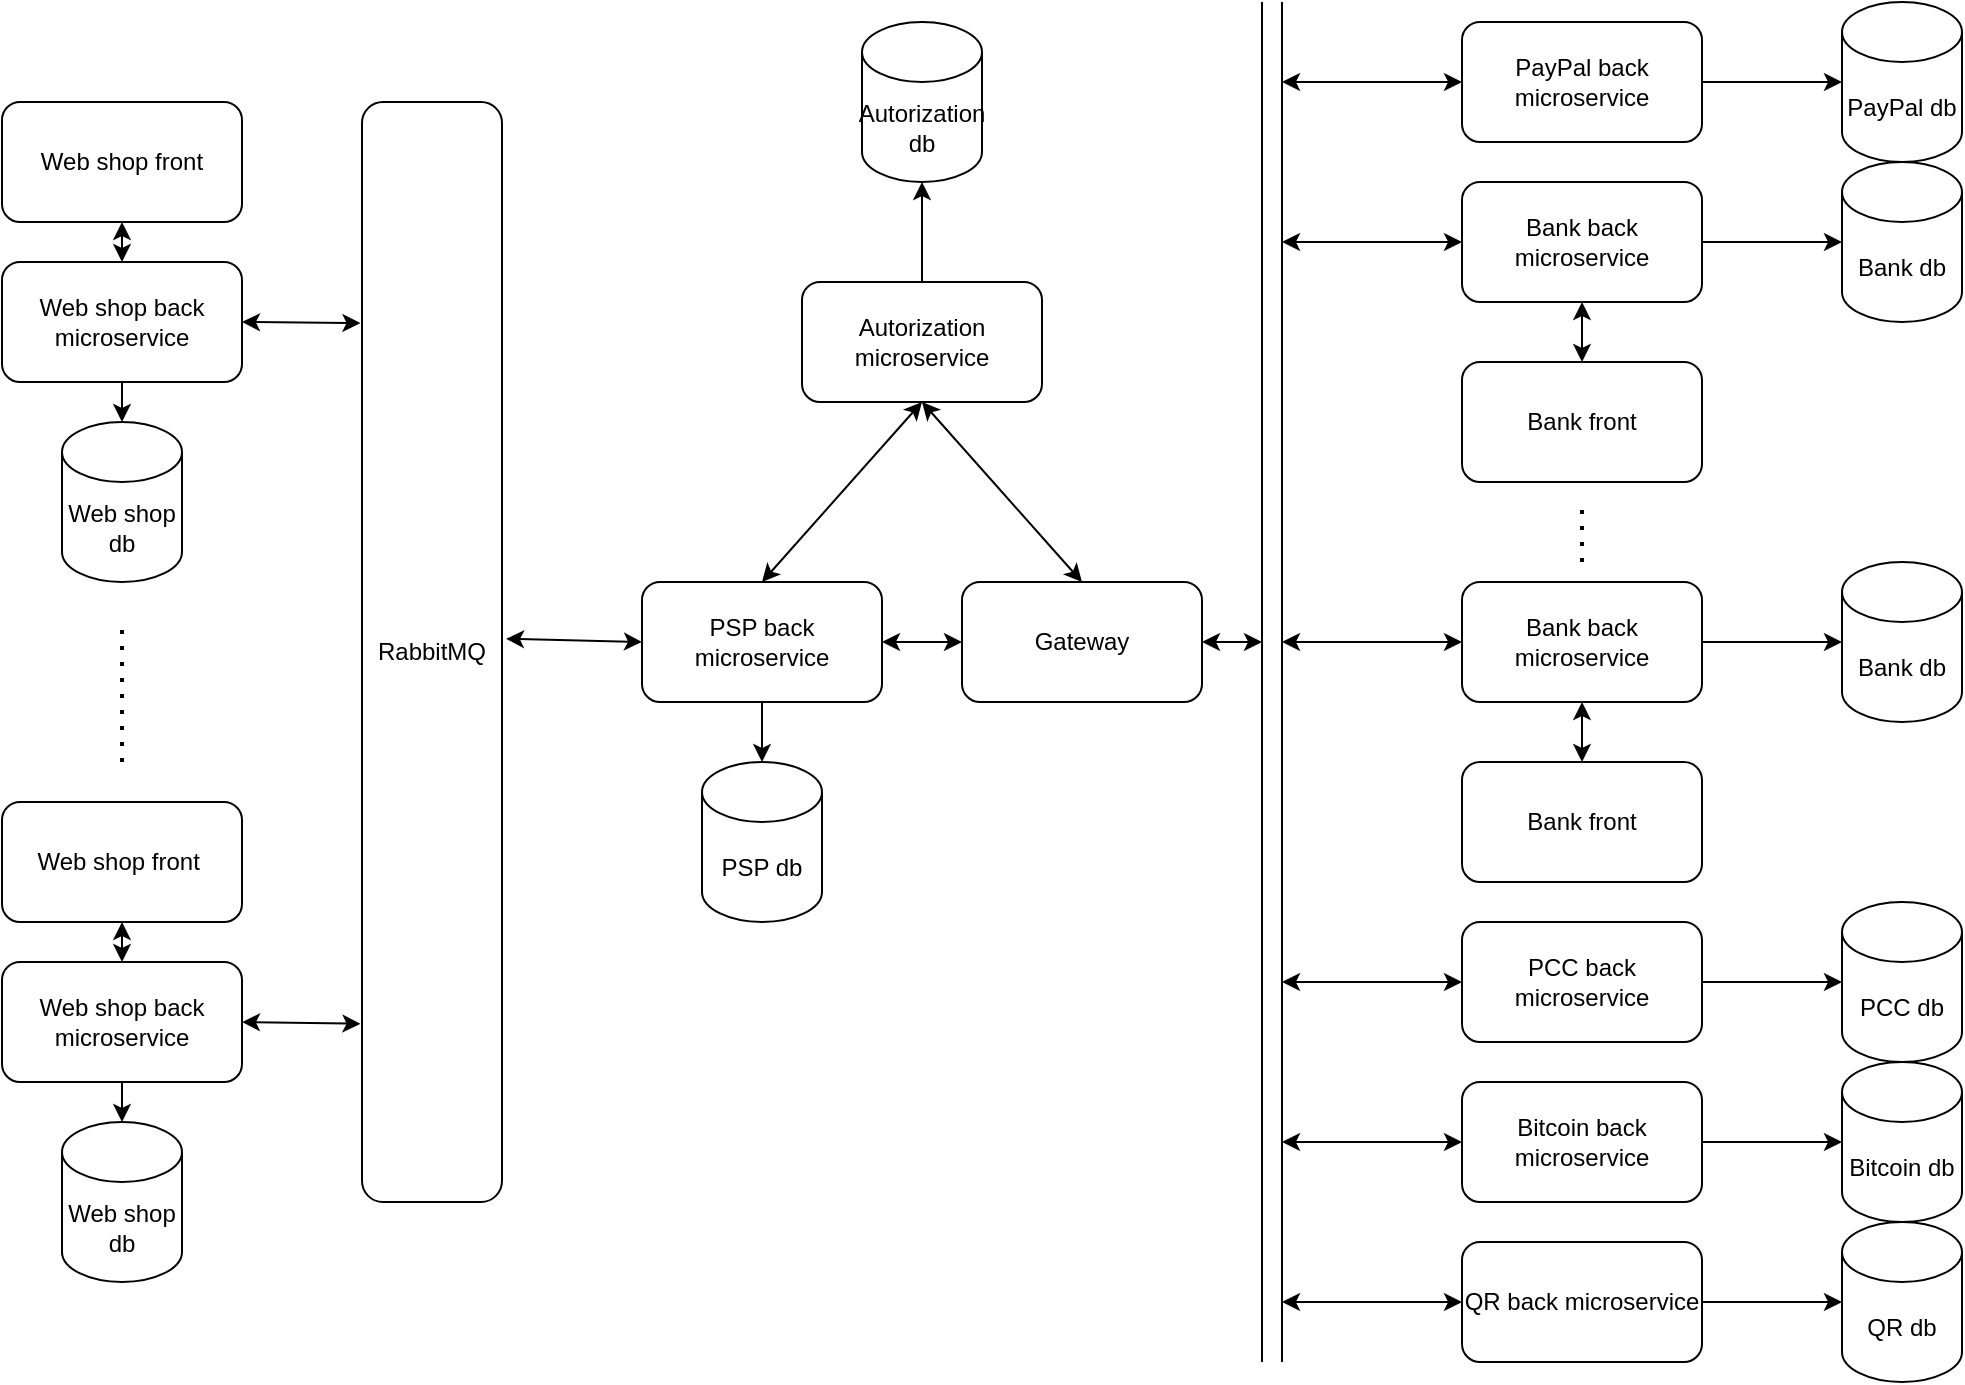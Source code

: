<mxfile version="20.6.2" type="device"><diagram id="O-qQJz2El0cm_yz1egEC" name="Page-1"><mxGraphModel dx="1298" dy="684" grid="1" gridSize="10" guides="1" tooltips="1" connect="1" arrows="1" fold="1" page="1" pageScale="1" pageWidth="827" pageHeight="1169" math="0" shadow="0"><root><mxCell id="0"/><mxCell id="1" parent="0"/><mxCell id="zfJpy32YeGJal_fVCyX_-1" value="Web shop back microservice" style="rounded=1;whiteSpace=wrap;html=1;" parent="1" vertex="1"><mxGeometry x="50" y="130" width="120" height="60" as="geometry"/></mxCell><mxCell id="zfJpy32YeGJal_fVCyX_-2" value="Web shop front" style="rounded=1;whiteSpace=wrap;html=1;" parent="1" vertex="1"><mxGeometry x="50" y="50" width="120" height="60" as="geometry"/></mxCell><mxCell id="zfJpy32YeGJal_fVCyX_-3" value="Web shop back microservice" style="rounded=1;whiteSpace=wrap;html=1;" parent="1" vertex="1"><mxGeometry x="50" y="480" width="120" height="60" as="geometry"/></mxCell><mxCell id="zfJpy32YeGJal_fVCyX_-4" value="Web shop front&amp;nbsp;" style="rounded=1;whiteSpace=wrap;html=1;" parent="1" vertex="1"><mxGeometry x="50" y="400" width="120" height="60" as="geometry"/></mxCell><mxCell id="zfJpy32YeGJal_fVCyX_-5" value="" style="endArrow=none;dashed=1;html=1;dashPattern=1 3;strokeWidth=2;rounded=0;" parent="1" edge="1"><mxGeometry width="50" height="50" relative="1" as="geometry"><mxPoint x="110" y="380" as="sourcePoint"/><mxPoint x="110" y="310" as="targetPoint"/></mxGeometry></mxCell><mxCell id="zfJpy32YeGJal_fVCyX_-6" value="RabbitMQ" style="rounded=1;whiteSpace=wrap;html=1;" parent="1" vertex="1"><mxGeometry x="230" y="50" width="70" height="550" as="geometry"/></mxCell><mxCell id="zfJpy32YeGJal_fVCyX_-8" value="" style="endArrow=classic;startArrow=classic;html=1;rounded=0;exitX=1;exitY=0.5;exitDx=0;exitDy=0;entryX=-0.011;entryY=0.201;entryDx=0;entryDy=0;entryPerimeter=0;" parent="1" source="zfJpy32YeGJal_fVCyX_-1" target="zfJpy32YeGJal_fVCyX_-6" edge="1"><mxGeometry width="50" height="50" relative="1" as="geometry"><mxPoint x="180" y="90" as="sourcePoint"/><mxPoint x="240" y="90" as="targetPoint"/><Array as="points"/></mxGeometry></mxCell><mxCell id="zfJpy32YeGJal_fVCyX_-10" value="" style="endArrow=classic;startArrow=classic;html=1;rounded=0;exitX=1;exitY=0.5;exitDx=0;exitDy=0;entryX=-0.011;entryY=0.838;entryDx=0;entryDy=0;entryPerimeter=0;" parent="1" source="zfJpy32YeGJal_fVCyX_-3" target="zfJpy32YeGJal_fVCyX_-6" edge="1"><mxGeometry width="50" height="50" relative="1" as="geometry"><mxPoint x="390" y="310" as="sourcePoint"/><mxPoint x="440" y="260" as="targetPoint"/></mxGeometry></mxCell><mxCell id="zfJpy32YeGJal_fVCyX_-11" value="PSP back microservice" style="rounded=1;whiteSpace=wrap;html=1;" parent="1" vertex="1"><mxGeometry x="370" y="290" width="120" height="60" as="geometry"/></mxCell><mxCell id="zfJpy32YeGJal_fVCyX_-14" value="Web shop db" style="shape=cylinder3;whiteSpace=wrap;html=1;boundedLbl=1;backgroundOutline=1;size=15;" parent="1" vertex="1"><mxGeometry x="80" y="560" width="60" height="80" as="geometry"/></mxCell><mxCell id="zfJpy32YeGJal_fVCyX_-15" value="Web shop db" style="shape=cylinder3;whiteSpace=wrap;html=1;boundedLbl=1;backgroundOutline=1;size=15;" parent="1" vertex="1"><mxGeometry x="80" y="210" width="60" height="80" as="geometry"/></mxCell><mxCell id="zfJpy32YeGJal_fVCyX_-16" value="" style="endArrow=classic;startArrow=classic;html=1;rounded=0;exitX=0.5;exitY=0;exitDx=0;exitDy=0;entryX=0.5;entryY=1;entryDx=0;entryDy=0;" parent="1" source="zfJpy32YeGJal_fVCyX_-1" target="zfJpy32YeGJal_fVCyX_-2" edge="1"><mxGeometry width="50" height="50" relative="1" as="geometry"><mxPoint x="390" y="250" as="sourcePoint"/><mxPoint x="440" y="200" as="targetPoint"/></mxGeometry></mxCell><mxCell id="zfJpy32YeGJal_fVCyX_-18" value="" style="endArrow=classic;html=1;rounded=0;exitX=0.5;exitY=1;exitDx=0;exitDy=0;entryX=0.5;entryY=0;entryDx=0;entryDy=0;entryPerimeter=0;" parent="1" source="zfJpy32YeGJal_fVCyX_-1" target="zfJpy32YeGJal_fVCyX_-15" edge="1"><mxGeometry width="50" height="50" relative="1" as="geometry"><mxPoint x="390" y="250" as="sourcePoint"/><mxPoint x="440" y="200" as="targetPoint"/></mxGeometry></mxCell><mxCell id="zfJpy32YeGJal_fVCyX_-19" value="" style="endArrow=classic;startArrow=classic;html=1;rounded=0;exitX=0.5;exitY=1;exitDx=0;exitDy=0;entryX=0.5;entryY=0;entryDx=0;entryDy=0;" parent="1" source="zfJpy32YeGJal_fVCyX_-4" target="zfJpy32YeGJal_fVCyX_-3" edge="1"><mxGeometry width="50" height="50" relative="1" as="geometry"><mxPoint x="390" y="350" as="sourcePoint"/><mxPoint x="440" y="300" as="targetPoint"/></mxGeometry></mxCell><mxCell id="zfJpy32YeGJal_fVCyX_-20" value="" style="endArrow=classic;html=1;rounded=0;entryX=0.5;entryY=0;entryDx=0;entryDy=0;entryPerimeter=0;exitX=0.5;exitY=1;exitDx=0;exitDy=0;" parent="1" source="zfJpy32YeGJal_fVCyX_-3" target="zfJpy32YeGJal_fVCyX_-14" edge="1"><mxGeometry width="50" height="50" relative="1" as="geometry"><mxPoint x="390" y="450" as="sourcePoint"/><mxPoint x="440" y="400" as="targetPoint"/></mxGeometry></mxCell><mxCell id="zfJpy32YeGJal_fVCyX_-21" value="PSP db" style="shape=cylinder3;whiteSpace=wrap;html=1;boundedLbl=1;backgroundOutline=1;size=15;" parent="1" vertex="1"><mxGeometry x="400" y="380" width="60" height="80" as="geometry"/></mxCell><mxCell id="zfJpy32YeGJal_fVCyX_-23" value="" style="endArrow=classic;html=1;rounded=0;entryX=0.5;entryY=0;entryDx=0;entryDy=0;entryPerimeter=0;exitX=0.5;exitY=1;exitDx=0;exitDy=0;" parent="1" source="zfJpy32YeGJal_fVCyX_-11" target="zfJpy32YeGJal_fVCyX_-21" edge="1"><mxGeometry width="50" height="50" relative="1" as="geometry"><mxPoint x="390" y="330" as="sourcePoint"/><mxPoint x="440" y="280" as="targetPoint"/></mxGeometry></mxCell><mxCell id="zfJpy32YeGJal_fVCyX_-24" value="" style="endArrow=classic;startArrow=classic;html=1;rounded=0;entryX=0;entryY=0.5;entryDx=0;entryDy=0;exitX=1.029;exitY=0.488;exitDx=0;exitDy=0;exitPerimeter=0;" parent="1" source="zfJpy32YeGJal_fVCyX_-6" target="zfJpy32YeGJal_fVCyX_-11" edge="1"><mxGeometry width="50" height="50" relative="1" as="geometry"><mxPoint x="310" y="320" as="sourcePoint"/><mxPoint x="440" y="380" as="targetPoint"/></mxGeometry></mxCell><mxCell id="zfJpy32YeGJal_fVCyX_-25" value="Gateway" style="rounded=1;whiteSpace=wrap;html=1;" parent="1" vertex="1"><mxGeometry x="530" y="290" width="120" height="60" as="geometry"/></mxCell><mxCell id="zfJpy32YeGJal_fVCyX_-26" value="" style="endArrow=classic;startArrow=classic;html=1;rounded=0;exitX=1;exitY=0.5;exitDx=0;exitDy=0;entryX=0;entryY=0.5;entryDx=0;entryDy=0;" parent="1" source="zfJpy32YeGJal_fVCyX_-11" target="zfJpy32YeGJal_fVCyX_-25" edge="1"><mxGeometry width="50" height="50" relative="1" as="geometry"><mxPoint x="530" y="360" as="sourcePoint"/><mxPoint x="580" y="310" as="targetPoint"/></mxGeometry></mxCell><mxCell id="zfJpy32YeGJal_fVCyX_-27" value="" style="endArrow=none;html=1;rounded=0;" parent="1" edge="1"><mxGeometry width="50" height="50" relative="1" as="geometry"><mxPoint x="680" y="680" as="sourcePoint"/><mxPoint x="680" as="targetPoint"/></mxGeometry></mxCell><mxCell id="zfJpy32YeGJal_fVCyX_-28" value="" style="endArrow=none;html=1;rounded=0;" parent="1" edge="1"><mxGeometry width="50" height="50" relative="1" as="geometry"><mxPoint x="690" y="680" as="sourcePoint"/><mxPoint x="690" as="targetPoint"/></mxGeometry></mxCell><mxCell id="zfJpy32YeGJal_fVCyX_-29" value="" style="endArrow=classic;startArrow=classic;html=1;rounded=0;exitX=1;exitY=0.5;exitDx=0;exitDy=0;" parent="1" source="zfJpy32YeGJal_fVCyX_-25" edge="1"><mxGeometry width="50" height="50" relative="1" as="geometry"><mxPoint x="670" y="340" as="sourcePoint"/><mxPoint x="680" y="320" as="targetPoint"/></mxGeometry></mxCell><mxCell id="zfJpy32YeGJal_fVCyX_-32" value="PayPal back microservice" style="rounded=1;whiteSpace=wrap;html=1;" parent="1" vertex="1"><mxGeometry x="780" y="10" width="120" height="60" as="geometry"/></mxCell><mxCell id="zfJpy32YeGJal_fVCyX_-33" value="PayPal db" style="shape=cylinder3;whiteSpace=wrap;html=1;boundedLbl=1;backgroundOutline=1;size=15;" parent="1" vertex="1"><mxGeometry x="970" width="60" height="80" as="geometry"/></mxCell><mxCell id="zfJpy32YeGJal_fVCyX_-34" value="Bank back microservice" style="rounded=1;whiteSpace=wrap;html=1;" parent="1" vertex="1"><mxGeometry x="780" y="90" width="120" height="60" as="geometry"/></mxCell><mxCell id="zfJpy32YeGJal_fVCyX_-35" value="Bank db" style="shape=cylinder3;whiteSpace=wrap;html=1;boundedLbl=1;backgroundOutline=1;size=15;" parent="1" vertex="1"><mxGeometry x="970" y="80" width="60" height="80" as="geometry"/></mxCell><mxCell id="zfJpy32YeGJal_fVCyX_-38" value="Bitcoin back microservice" style="rounded=1;whiteSpace=wrap;html=1;" parent="1" vertex="1"><mxGeometry x="780" y="540" width="120" height="60" as="geometry"/></mxCell><mxCell id="zfJpy32YeGJal_fVCyX_-39" value="Bitcoin db" style="shape=cylinder3;whiteSpace=wrap;html=1;boundedLbl=1;backgroundOutline=1;size=15;" parent="1" vertex="1"><mxGeometry x="970" y="530" width="60" height="80" as="geometry"/></mxCell><mxCell id="zfJpy32YeGJal_fVCyX_-40" value="QR back microservice" style="rounded=1;whiteSpace=wrap;html=1;" parent="1" vertex="1"><mxGeometry x="780" y="620" width="120" height="60" as="geometry"/></mxCell><mxCell id="zfJpy32YeGJal_fVCyX_-41" value="QR db" style="shape=cylinder3;whiteSpace=wrap;html=1;boundedLbl=1;backgroundOutline=1;size=15;" parent="1" vertex="1"><mxGeometry x="970" y="610" width="60" height="80" as="geometry"/></mxCell><mxCell id="zfJpy32YeGJal_fVCyX_-42" value="Autorization microservice" style="rounded=1;whiteSpace=wrap;html=1;" parent="1" vertex="1"><mxGeometry x="450" y="140" width="120" height="60" as="geometry"/></mxCell><mxCell id="zfJpy32YeGJal_fVCyX_-43" value="Autorization db" style="shape=cylinder3;whiteSpace=wrap;html=1;boundedLbl=1;backgroundOutline=1;size=15;" parent="1" vertex="1"><mxGeometry x="480" y="10" width="60" height="80" as="geometry"/></mxCell><mxCell id="zfJpy32YeGJal_fVCyX_-44" value="" style="endArrow=classic;startArrow=classic;html=1;rounded=0;entryX=0;entryY=0.5;entryDx=0;entryDy=0;" parent="1" target="zfJpy32YeGJal_fVCyX_-32" edge="1"><mxGeometry width="50" height="50" relative="1" as="geometry"><mxPoint x="690" y="40" as="sourcePoint"/><mxPoint x="760" y="250" as="targetPoint"/></mxGeometry></mxCell><mxCell id="zfJpy32YeGJal_fVCyX_-45" value="" style="endArrow=classic;html=1;rounded=0;exitX=1;exitY=0.5;exitDx=0;exitDy=0;entryX=0;entryY=0.5;entryDx=0;entryDy=0;entryPerimeter=0;" parent="1" source="zfJpy32YeGJal_fVCyX_-32" target="zfJpy32YeGJal_fVCyX_-33" edge="1"><mxGeometry width="50" height="50" relative="1" as="geometry"><mxPoint x="710" y="300" as="sourcePoint"/><mxPoint x="760" y="250" as="targetPoint"/></mxGeometry></mxCell><mxCell id="zfJpy32YeGJal_fVCyX_-46" value="" style="endArrow=classic;startArrow=classic;html=1;rounded=0;entryX=0;entryY=0.5;entryDx=0;entryDy=0;" parent="1" target="zfJpy32YeGJal_fVCyX_-34" edge="1"><mxGeometry width="50" height="50" relative="1" as="geometry"><mxPoint x="690" y="120" as="sourcePoint"/><mxPoint x="760" y="150" as="targetPoint"/></mxGeometry></mxCell><mxCell id="zfJpy32YeGJal_fVCyX_-48" value="" style="endArrow=classic;startArrow=classic;html=1;rounded=0;entryX=0;entryY=0.5;entryDx=0;entryDy=0;" parent="1" target="zfJpy32YeGJal_fVCyX_-38" edge="1"><mxGeometry width="50" height="50" relative="1" as="geometry"><mxPoint x="690" y="570" as="sourcePoint"/><mxPoint x="760" y="540" as="targetPoint"/></mxGeometry></mxCell><mxCell id="zfJpy32YeGJal_fVCyX_-49" value="" style="endArrow=classic;html=1;rounded=0;exitX=1;exitY=0.5;exitDx=0;exitDy=0;entryX=0;entryY=0.5;entryDx=0;entryDy=0;entryPerimeter=0;" parent="1" source="zfJpy32YeGJal_fVCyX_-38" target="zfJpy32YeGJal_fVCyX_-39" edge="1"><mxGeometry width="50" height="50" relative="1" as="geometry"><mxPoint x="710" y="590" as="sourcePoint"/><mxPoint x="760" y="540" as="targetPoint"/></mxGeometry></mxCell><mxCell id="zfJpy32YeGJal_fVCyX_-50" value="" style="endArrow=classic;startArrow=classic;html=1;rounded=0;entryX=0;entryY=0.5;entryDx=0;entryDy=0;" parent="1" target="zfJpy32YeGJal_fVCyX_-40" edge="1"><mxGeometry width="50" height="50" relative="1" as="geometry"><mxPoint x="690" y="650" as="sourcePoint"/><mxPoint x="760" y="510" as="targetPoint"/></mxGeometry></mxCell><mxCell id="zfJpy32YeGJal_fVCyX_-51" value="" style="endArrow=classic;html=1;rounded=0;exitX=1;exitY=0.5;exitDx=0;exitDy=0;entryX=0;entryY=0.5;entryDx=0;entryDy=0;entryPerimeter=0;" parent="1" source="zfJpy32YeGJal_fVCyX_-40" target="zfJpy32YeGJal_fVCyX_-41" edge="1"><mxGeometry width="50" height="50" relative="1" as="geometry"><mxPoint x="710" y="560" as="sourcePoint"/><mxPoint x="760" y="510" as="targetPoint"/></mxGeometry></mxCell><mxCell id="zfJpy32YeGJal_fVCyX_-52" value="Bank front" style="rounded=1;whiteSpace=wrap;html=1;" parent="1" vertex="1"><mxGeometry x="780" y="180" width="120" height="60" as="geometry"/></mxCell><mxCell id="zfJpy32YeGJal_fVCyX_-53" value="" style="endArrow=classic;startArrow=classic;html=1;rounded=0;exitX=0.5;exitY=0;exitDx=0;exitDy=0;entryX=0.5;entryY=1;entryDx=0;entryDy=0;" parent="1" source="zfJpy32YeGJal_fVCyX_-52" target="zfJpy32YeGJal_fVCyX_-34" edge="1"><mxGeometry width="50" height="50" relative="1" as="geometry"><mxPoint x="830" y="270" as="sourcePoint"/><mxPoint x="880" y="220" as="targetPoint"/></mxGeometry></mxCell><mxCell id="zfJpy32YeGJal_fVCyX_-56" value="" style="endArrow=classic;html=1;rounded=0;exitX=1;exitY=0.5;exitDx=0;exitDy=0;entryX=0;entryY=0.5;entryDx=0;entryDy=0;entryPerimeter=0;" parent="1" source="zfJpy32YeGJal_fVCyX_-34" target="zfJpy32YeGJal_fVCyX_-35" edge="1"><mxGeometry width="50" height="50" relative="1" as="geometry"><mxPoint x="1090" y="220" as="sourcePoint"/><mxPoint x="1140" y="170" as="targetPoint"/><Array as="points"/></mxGeometry></mxCell><mxCell id="zfJpy32YeGJal_fVCyX_-57" value="PCC back microservice" style="rounded=1;whiteSpace=wrap;html=1;" parent="1" vertex="1"><mxGeometry x="780" y="460" width="120" height="60" as="geometry"/></mxCell><mxCell id="zfJpy32YeGJal_fVCyX_-58" value="" style="endArrow=classic;startArrow=classic;html=1;rounded=0;entryX=0;entryY=0.5;entryDx=0;entryDy=0;" parent="1" target="zfJpy32YeGJal_fVCyX_-57" edge="1"><mxGeometry width="50" height="50" relative="1" as="geometry"><mxPoint x="690" y="490" as="sourcePoint"/><mxPoint x="690" y="510" as="targetPoint"/></mxGeometry></mxCell><mxCell id="zfJpy32YeGJal_fVCyX_-59" value="PCC db" style="shape=cylinder3;whiteSpace=wrap;html=1;boundedLbl=1;backgroundOutline=1;size=15;" parent="1" vertex="1"><mxGeometry x="970" y="450" width="60" height="80" as="geometry"/></mxCell><mxCell id="zfJpy32YeGJal_fVCyX_-68" value="" style="endArrow=classic;html=1;rounded=0;exitX=0.5;exitY=0;exitDx=0;exitDy=0;entryX=0.5;entryY=1;entryDx=0;entryDy=0;entryPerimeter=0;" parent="1" source="zfJpy32YeGJal_fVCyX_-42" target="zfJpy32YeGJal_fVCyX_-43" edge="1"><mxGeometry width="50" height="50" relative="1" as="geometry"><mxPoint x="470" y="410" as="sourcePoint"/><mxPoint x="520" y="360" as="targetPoint"/></mxGeometry></mxCell><mxCell id="FDJ4zG4xv7RCxqVAm71h-2" value="" style="endArrow=none;dashed=1;html=1;dashPattern=1 3;strokeWidth=2;rounded=0;" edge="1" parent="1"><mxGeometry width="50" height="50" relative="1" as="geometry"><mxPoint x="840" y="280" as="sourcePoint"/><mxPoint x="840" y="250" as="targetPoint"/><Array as="points"/></mxGeometry></mxCell><mxCell id="FDJ4zG4xv7RCxqVAm71h-3" value="Bank back microservice" style="rounded=1;whiteSpace=wrap;html=1;" vertex="1" parent="1"><mxGeometry x="780" y="290" width="120" height="60" as="geometry"/></mxCell><mxCell id="FDJ4zG4xv7RCxqVAm71h-4" value="Bank db" style="shape=cylinder3;whiteSpace=wrap;html=1;boundedLbl=1;backgroundOutline=1;size=15;" vertex="1" parent="1"><mxGeometry x="970" y="280" width="60" height="80" as="geometry"/></mxCell><mxCell id="FDJ4zG4xv7RCxqVAm71h-5" value="" style="endArrow=classic;startArrow=classic;html=1;rounded=0;entryX=0;entryY=0.5;entryDx=0;entryDy=0;" edge="1" parent="1" target="FDJ4zG4xv7RCxqVAm71h-3"><mxGeometry width="50" height="50" relative="1" as="geometry"><mxPoint x="690" y="320" as="sourcePoint"/><mxPoint x="760" y="350" as="targetPoint"/></mxGeometry></mxCell><mxCell id="FDJ4zG4xv7RCxqVAm71h-6" value="Bank front" style="rounded=1;whiteSpace=wrap;html=1;" vertex="1" parent="1"><mxGeometry x="780" y="380" width="120" height="60" as="geometry"/></mxCell><mxCell id="FDJ4zG4xv7RCxqVAm71h-7" value="" style="endArrow=classic;startArrow=classic;html=1;rounded=0;exitX=0.5;exitY=0;exitDx=0;exitDy=0;entryX=0.5;entryY=1;entryDx=0;entryDy=0;" edge="1" parent="1" source="FDJ4zG4xv7RCxqVAm71h-6" target="FDJ4zG4xv7RCxqVAm71h-3"><mxGeometry width="50" height="50" relative="1" as="geometry"><mxPoint x="830" y="470" as="sourcePoint"/><mxPoint x="880" y="420" as="targetPoint"/></mxGeometry></mxCell><mxCell id="FDJ4zG4xv7RCxqVAm71h-8" value="" style="endArrow=classic;html=1;rounded=0;exitX=1;exitY=0.5;exitDx=0;exitDy=0;entryX=0;entryY=0.5;entryDx=0;entryDy=0;entryPerimeter=0;" edge="1" parent="1" source="FDJ4zG4xv7RCxqVAm71h-3" target="FDJ4zG4xv7RCxqVAm71h-4"><mxGeometry width="50" height="50" relative="1" as="geometry"><mxPoint x="1090" y="420" as="sourcePoint"/><mxPoint x="1140" y="370" as="targetPoint"/><Array as="points"/></mxGeometry></mxCell><mxCell id="FDJ4zG4xv7RCxqVAm71h-9" value="" style="endArrow=classic;html=1;rounded=0;exitX=1;exitY=0.5;exitDx=0;exitDy=0;entryX=0;entryY=0.5;entryDx=0;entryDy=0;entryPerimeter=0;" edge="1" parent="1" source="zfJpy32YeGJal_fVCyX_-57" target="zfJpy32YeGJal_fVCyX_-59"><mxGeometry width="50" height="50" relative="1" as="geometry"><mxPoint x="900" y="380" as="sourcePoint"/><mxPoint x="950" y="330" as="targetPoint"/></mxGeometry></mxCell><mxCell id="FDJ4zG4xv7RCxqVAm71h-12" value="" style="endArrow=classic;startArrow=classic;html=1;rounded=0;exitX=0.5;exitY=0;exitDx=0;exitDy=0;entryX=0.5;entryY=1;entryDx=0;entryDy=0;" edge="1" parent="1" source="zfJpy32YeGJal_fVCyX_-11" target="zfJpy32YeGJal_fVCyX_-42"><mxGeometry width="50" height="50" relative="1" as="geometry"><mxPoint x="490" y="340" as="sourcePoint"/><mxPoint x="540" y="290" as="targetPoint"/></mxGeometry></mxCell><mxCell id="FDJ4zG4xv7RCxqVAm71h-13" value="" style="endArrow=classic;startArrow=classic;html=1;rounded=0;entryX=0.5;entryY=0;entryDx=0;entryDy=0;exitX=0.5;exitY=1;exitDx=0;exitDy=0;" edge="1" parent="1" source="zfJpy32YeGJal_fVCyX_-42" target="zfJpy32YeGJal_fVCyX_-25"><mxGeometry width="50" height="50" relative="1" as="geometry"><mxPoint x="490" y="340" as="sourcePoint"/><mxPoint x="540" y="290" as="targetPoint"/></mxGeometry></mxCell></root></mxGraphModel></diagram></mxfile>